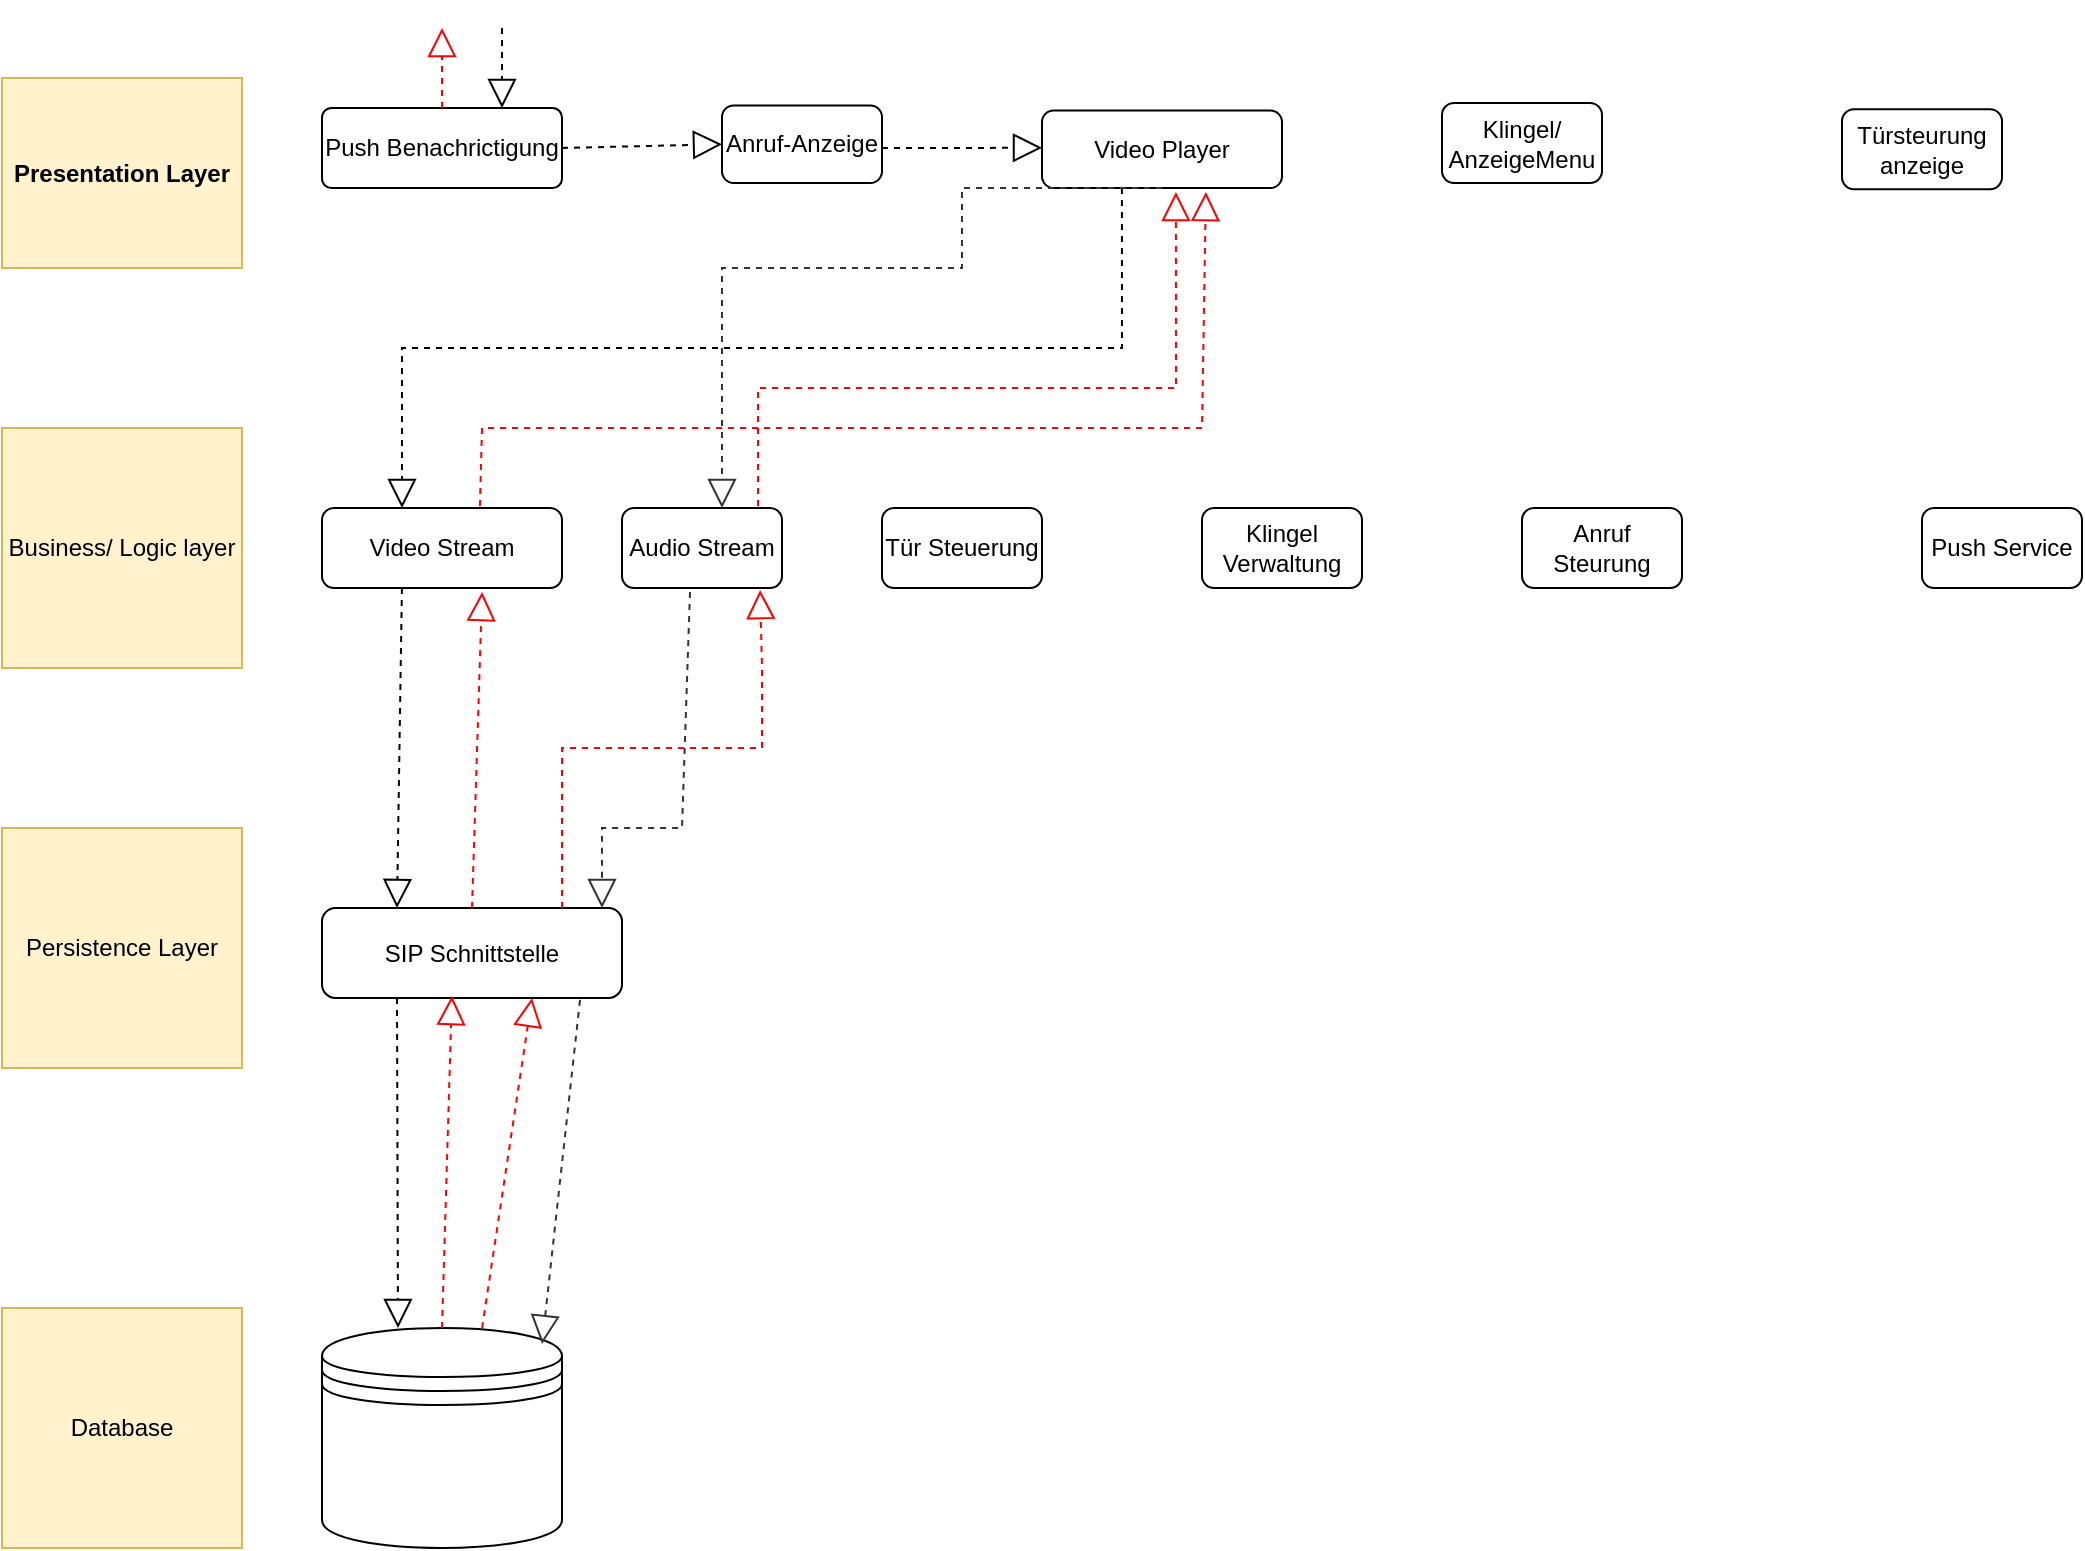 <mxfile version="20.7.4" type="github"><diagram id="pNYmqm0k6kziZwPwJpli" name="Seite-1"><mxGraphModel dx="1114" dy="1816" grid="1" gridSize="10" guides="1" tooltips="1" connect="1" arrows="1" fold="1" page="1" pageScale="1" pageWidth="827" pageHeight="1169" math="0" shadow="0"><root><mxCell id="0"/><mxCell id="1" parent="0"/><mxCell id="jASPlw7Dt9lBdFrN7tMw-1" value="Presentation Layer" style="rounded=0;whiteSpace=wrap;html=1;fontStyle=1;fontSize=12;fillColor=#fff2cc;strokeColor=#d6b656;" parent="1" vertex="1"><mxGeometry y="25" width="120" height="95" as="geometry"/></mxCell><mxCell id="jASPlw7Dt9lBdFrN7tMw-2" value="Push Benachrictigung" style="rounded=1;whiteSpace=wrap;html=1;fontSize=12;arcSize=12;" parent="1" vertex="1"><mxGeometry x="160" y="40" width="120" height="40" as="geometry"/></mxCell><mxCell id="jASPlw7Dt9lBdFrN7tMw-3" value="Anruf-Anzeige" style="rounded=1;whiteSpace=wrap;html=1;fontSize=12;" parent="1" vertex="1"><mxGeometry x="360" y="38.75" width="80" height="38.75" as="geometry"/></mxCell><mxCell id="jASPlw7Dt9lBdFrN7tMw-4" value="Video Player" style="rounded=1;whiteSpace=wrap;html=1;fontSize=12;" parent="1" vertex="1"><mxGeometry x="520" y="41.25" width="120" height="38.75" as="geometry"/></mxCell><mxCell id="jASPlw7Dt9lBdFrN7tMw-5" value="Klingel/ AnzeigeMenu" style="rounded=1;whiteSpace=wrap;html=1;fontSize=12;" parent="1" vertex="1"><mxGeometry x="720" y="37.5" width="80" height="40" as="geometry"/></mxCell><mxCell id="jASPlw7Dt9lBdFrN7tMw-6" value="Türsteurung anzeige" style="rounded=1;whiteSpace=wrap;html=1;fontSize=12;" parent="1" vertex="1"><mxGeometry x="920" y="40.63" width="80" height="40" as="geometry"/></mxCell><mxCell id="jASPlw7Dt9lBdFrN7tMw-7" value="Video Stream" style="rounded=1;whiteSpace=wrap;html=1;fontSize=12;" parent="1" vertex="1"><mxGeometry x="160" y="240" width="120" height="40" as="geometry"/></mxCell><mxCell id="jASPlw7Dt9lBdFrN7tMw-8" value="Business/ Logic layer" style="rounded=0;whiteSpace=wrap;html=1;fontSize=12;fillColor=#fff2cc;strokeColor=#d6b656;" parent="1" vertex="1"><mxGeometry y="200" width="120" height="120" as="geometry"/></mxCell><mxCell id="jASPlw7Dt9lBdFrN7tMw-9" value="Audio Stream" style="rounded=1;whiteSpace=wrap;html=1;fontSize=12;" parent="1" vertex="1"><mxGeometry x="310" y="240" width="80" height="40" as="geometry"/></mxCell><mxCell id="jASPlw7Dt9lBdFrN7tMw-10" value="Tür Steuerung" style="rounded=1;whiteSpace=wrap;html=1;fontSize=12;" parent="1" vertex="1"><mxGeometry x="440" y="240" width="80" height="40" as="geometry"/></mxCell><mxCell id="jASPlw7Dt9lBdFrN7tMw-11" value="Klingel Verwaltung" style="rounded=1;whiteSpace=wrap;html=1;fontSize=12;" parent="1" vertex="1"><mxGeometry x="600" y="240" width="80" height="40" as="geometry"/></mxCell><mxCell id="jASPlw7Dt9lBdFrN7tMw-12" value="Anruf Steurung" style="rounded=1;whiteSpace=wrap;html=1;fontSize=12;" parent="1" vertex="1"><mxGeometry x="760" y="240" width="80" height="40" as="geometry"/></mxCell><mxCell id="jASPlw7Dt9lBdFrN7tMw-13" value="Push Service" style="rounded=1;whiteSpace=wrap;html=1;fontSize=12;" parent="1" vertex="1"><mxGeometry x="960" y="240" width="80" height="40" as="geometry"/></mxCell><mxCell id="jASPlw7Dt9lBdFrN7tMw-14" value="Persistence Layer" style="rounded=0;whiteSpace=wrap;html=1;fontSize=12;fillColor=#fff2cc;strokeColor=#d6b656;" parent="1" vertex="1"><mxGeometry y="400" width="120" height="120" as="geometry"/></mxCell><mxCell id="jASPlw7Dt9lBdFrN7tMw-15" value="SIP Schnittstelle" style="rounded=1;whiteSpace=wrap;html=1;fontSize=12;" parent="1" vertex="1"><mxGeometry x="160" y="440" width="150" height="45" as="geometry"/></mxCell><mxCell id="jASPlw7Dt9lBdFrN7tMw-16" value="Database" style="rounded=0;whiteSpace=wrap;html=1;fontSize=12;fillColor=#fff2cc;strokeColor=#d6b656;" parent="1" vertex="1"><mxGeometry y="640" width="120" height="120" as="geometry"/></mxCell><mxCell id="jASPlw7Dt9lBdFrN7tMw-17" value="" style="shape=datastore;whiteSpace=wrap;html=1;fontSize=12;" parent="1" vertex="1"><mxGeometry x="160" y="650" width="120" height="110" as="geometry"/></mxCell><mxCell id="jASPlw7Dt9lBdFrN7tMw-21" value="" style="endArrow=block;dashed=1;endFill=0;endSize=12;html=1;rounded=0;fontSize=12;exitX=0.5;exitY=0;exitDx=0;exitDy=0;strokeColor=#FF0000;" parent="1" source="jASPlw7Dt9lBdFrN7tMw-2" edge="1"><mxGeometry width="160" relative="1" as="geometry"><mxPoint x="160" y="10" as="sourcePoint"/><mxPoint x="220" as="targetPoint"/></mxGeometry></mxCell><mxCell id="jASPlw7Dt9lBdFrN7tMw-22" value="" style="endArrow=block;dashed=1;endFill=0;endSize=12;html=1;rounded=0;fontSize=12;strokeColor=#000000;entryX=0.75;entryY=0;entryDx=0;entryDy=0;" parent="1" target="jASPlw7Dt9lBdFrN7tMw-2" edge="1"><mxGeometry width="160" relative="1" as="geometry"><mxPoint x="250" as="sourcePoint"/><mxPoint x="230" y="10" as="targetPoint"/><Array as="points"><mxPoint x="250" y="40"/></Array></mxGeometry></mxCell><mxCell id="jASPlw7Dt9lBdFrN7tMw-23" value="" style="endArrow=block;dashed=1;endFill=0;endSize=12;html=1;rounded=0;fontSize=12;strokeColor=#000000;entryX=0;entryY=0.5;entryDx=0;entryDy=0;exitX=1;exitY=0.5;exitDx=0;exitDy=0;" parent="1" source="jASPlw7Dt9lBdFrN7tMw-2" target="jASPlw7Dt9lBdFrN7tMw-3" edge="1"><mxGeometry width="160" relative="1" as="geometry"><mxPoint x="310" y="37.5" as="sourcePoint"/><mxPoint x="310" y="77.5" as="targetPoint"/><Array as="points"/></mxGeometry></mxCell><mxCell id="jASPlw7Dt9lBdFrN7tMw-24" value="" style="endArrow=block;dashed=1;endFill=0;endSize=12;html=1;rounded=0;fontSize=12;strokeColor=#000000;" parent="1" edge="1"><mxGeometry width="160" relative="1" as="geometry"><mxPoint x="440" y="60" as="sourcePoint"/><mxPoint x="520" y="59.91" as="targetPoint"/><Array as="points"/></mxGeometry></mxCell><mxCell id="jASPlw7Dt9lBdFrN7tMw-26" value="" style="endArrow=block;dashed=1;endFill=0;endSize=12;html=1;rounded=0;strokeColor=#000000;fontSize=12;exitX=0.333;exitY=1;exitDx=0;exitDy=0;exitPerimeter=0;" parent="1" source="jASPlw7Dt9lBdFrN7tMw-4" edge="1"><mxGeometry width="160" relative="1" as="geometry"><mxPoint x="330" y="130" as="sourcePoint"/><mxPoint x="200" y="240" as="targetPoint"/><Array as="points"><mxPoint x="560" y="160"/><mxPoint x="200" y="160"/></Array></mxGeometry></mxCell><mxCell id="jASPlw7Dt9lBdFrN7tMw-27" value="" style="endArrow=block;dashed=1;endFill=0;endSize=12;html=1;rounded=0;strokeColor=#000000;fontSize=12;exitX=0.333;exitY=1;exitDx=0;exitDy=0;entryX=0.25;entryY=0;entryDx=0;entryDy=0;exitPerimeter=0;" parent="1" source="jASPlw7Dt9lBdFrN7tMw-7" target="jASPlw7Dt9lBdFrN7tMw-15" edge="1"><mxGeometry width="160" relative="1" as="geometry"><mxPoint x="210" y="370" as="sourcePoint"/><mxPoint x="370" y="370" as="targetPoint"/></mxGeometry></mxCell><mxCell id="jASPlw7Dt9lBdFrN7tMw-28" value="" style="endArrow=block;dashed=1;endFill=0;endSize=12;html=1;rounded=0;strokeColor=#000000;fontSize=12;exitX=0.25;exitY=1;exitDx=0;exitDy=0;" parent="1" source="jASPlw7Dt9lBdFrN7tMw-15" edge="1"><mxGeometry width="160" relative="1" as="geometry"><mxPoint x="200" y="490" as="sourcePoint"/><mxPoint x="198" y="650" as="targetPoint"/><Array as="points"/></mxGeometry></mxCell><mxCell id="jASPlw7Dt9lBdFrN7tMw-29" value="" style="endArrow=block;dashed=1;endFill=0;endSize=12;html=1;rounded=0;strokeColor=#FF0000;fontSize=12;exitX=0.5;exitY=0;exitDx=0;exitDy=0;entryX=0.433;entryY=0.978;entryDx=0;entryDy=0;entryPerimeter=0;" parent="1" source="jASPlw7Dt9lBdFrN7tMw-17" target="jASPlw7Dt9lBdFrN7tMw-15" edge="1"><mxGeometry width="160" relative="1" as="geometry"><mxPoint x="380" y="610" as="sourcePoint"/><mxPoint x="230" y="480" as="targetPoint"/></mxGeometry></mxCell><mxCell id="jASPlw7Dt9lBdFrN7tMw-30" value="" style="endArrow=block;dashed=1;endFill=0;endSize=12;html=1;rounded=0;strokeColor=#FF0000;fontSize=12;exitX=0.5;exitY=0;exitDx=0;exitDy=0;entryX=0.667;entryY=1.05;entryDx=0;entryDy=0;entryPerimeter=0;" parent="1" source="jASPlw7Dt9lBdFrN7tMw-15" target="jASPlw7Dt9lBdFrN7tMw-7" edge="1"><mxGeometry width="160" relative="1" as="geometry"><mxPoint x="222" y="440" as="sourcePoint"/><mxPoint x="222" y="280" as="targetPoint"/></mxGeometry></mxCell><mxCell id="jASPlw7Dt9lBdFrN7tMw-31" value="" style="endArrow=block;dashed=1;endFill=0;endSize=12;html=1;rounded=0;strokeColor=#FF0000;fontSize=12;exitX=0.658;exitY=-0.025;exitDx=0;exitDy=0;exitPerimeter=0;entryX=0.683;entryY=1.052;entryDx=0;entryDy=0;entryPerimeter=0;" parent="1" source="jASPlw7Dt9lBdFrN7tMw-7" target="jASPlw7Dt9lBdFrN7tMw-4" edge="1"><mxGeometry x="1" y="91" width="160" relative="1" as="geometry"><mxPoint x="230.0" y="240.0" as="sourcePoint"/><mxPoint x="600" y="80" as="targetPoint"/><Array as="points"><mxPoint x="240" y="200"/><mxPoint x="600" y="200"/></Array><mxPoint x="72" y="-88" as="offset"/></mxGeometry></mxCell><mxCell id="jASPlw7Dt9lBdFrN7tMw-32" value="" style="endArrow=block;dashed=1;endFill=0;endSize=12;html=1;rounded=0;strokeColor=#333333;fontSize=12;exitX=0.5;exitY=1;exitDx=0;exitDy=0;entryX=0.625;entryY=0;entryDx=0;entryDy=0;entryPerimeter=0;" parent="1" source="jASPlw7Dt9lBdFrN7tMw-4" target="jASPlw7Dt9lBdFrN7tMw-9" edge="1"><mxGeometry width="160" relative="1" as="geometry"><mxPoint x="570" y="110" as="sourcePoint"/><mxPoint x="730" y="110" as="targetPoint"/><Array as="points"><mxPoint x="480" y="80"/><mxPoint x="480" y="120"/><mxPoint x="360" y="120"/><mxPoint x="360" y="190"/></Array></mxGeometry></mxCell><mxCell id="jASPlw7Dt9lBdFrN7tMw-33" value="" style="endArrow=block;dashed=1;endFill=0;endSize=12;html=1;rounded=0;strokeColor=#333333;fontSize=12;exitX=0.425;exitY=1.05;exitDx=0;exitDy=0;exitPerimeter=0;" parent="1" source="jASPlw7Dt9lBdFrN7tMw-9" edge="1"><mxGeometry width="160" relative="1" as="geometry"><mxPoint x="340" y="280" as="sourcePoint"/><mxPoint x="300" y="440" as="targetPoint"/><Array as="points"><mxPoint x="340" y="400"/><mxPoint x="300" y="400"/></Array></mxGeometry></mxCell><mxCell id="jASPlw7Dt9lBdFrN7tMw-34" value="" style="endArrow=block;dashed=1;endFill=0;endSize=12;html=1;rounded=0;strokeColor=#333333;fontSize=12;exitX=0.86;exitY=1.022;exitDx=0;exitDy=0;exitPerimeter=0;entryX=0.917;entryY=0.073;entryDx=0;entryDy=0;entryPerimeter=0;" parent="1" source="jASPlw7Dt9lBdFrN7tMw-15" target="jASPlw7Dt9lBdFrN7tMw-17" edge="1"><mxGeometry width="160" relative="1" as="geometry"><mxPoint x="520" y="560" as="sourcePoint"/><mxPoint x="680" y="560" as="targetPoint"/></mxGeometry></mxCell><mxCell id="jASPlw7Dt9lBdFrN7tMw-37" value="" style="endArrow=block;dashed=1;endFill=0;endSize=12;html=1;rounded=0;strokeColor=#FF0000;fontSize=12;exitX=0.667;exitY=0;exitDx=0;exitDy=0;exitPerimeter=0;entryX=0.7;entryY=1;entryDx=0;entryDy=0;entryPerimeter=0;" parent="1" source="jASPlw7Dt9lBdFrN7tMw-17" target="jASPlw7Dt9lBdFrN7tMw-15" edge="1"><mxGeometry width="160" relative="1" as="geometry"><mxPoint x="316" y="625" as="sourcePoint"/><mxPoint x="476" y="625" as="targetPoint"/></mxGeometry></mxCell><mxCell id="jASPlw7Dt9lBdFrN7tMw-38" value="" style="endArrow=block;dashed=1;endFill=0;endSize=12;html=1;rounded=0;strokeColor=#FF0000;fontSize=12;entryX=0.863;entryY=1.025;entryDx=0;entryDy=0;entryPerimeter=0;" parent="1" target="jASPlw7Dt9lBdFrN7tMw-9" edge="1"><mxGeometry width="160" relative="1" as="geometry"><mxPoint x="280" y="440" as="sourcePoint"/><mxPoint x="294.96" y="275" as="targetPoint"/><Array as="points"><mxPoint x="280" y="360"/><mxPoint x="380" y="360"/><mxPoint x="380" y="320"/></Array></mxGeometry></mxCell><mxCell id="jASPlw7Dt9lBdFrN7tMw-39" value="" style="endArrow=block;dashed=1;endFill=0;endSize=12;html=1;rounded=0;strokeColor=#FF0000;fontSize=12;entryX=0.558;entryY=1.052;entryDx=0;entryDy=0;entryPerimeter=0;exitX=0.85;exitY=-0.025;exitDx=0;exitDy=0;exitPerimeter=0;" parent="1" source="jASPlw7Dt9lBdFrN7tMw-9" target="jASPlw7Dt9lBdFrN7tMw-4" edge="1"><mxGeometry width="160" relative="1" as="geometry"><mxPoint x="327.73" y="240" as="sourcePoint"/><mxPoint x="372.27" y="81" as="targetPoint"/><Array as="points"><mxPoint x="378" y="180"/><mxPoint x="450" y="180"/><mxPoint x="587" y="180"/></Array></mxGeometry></mxCell></root></mxGraphModel></diagram></mxfile>